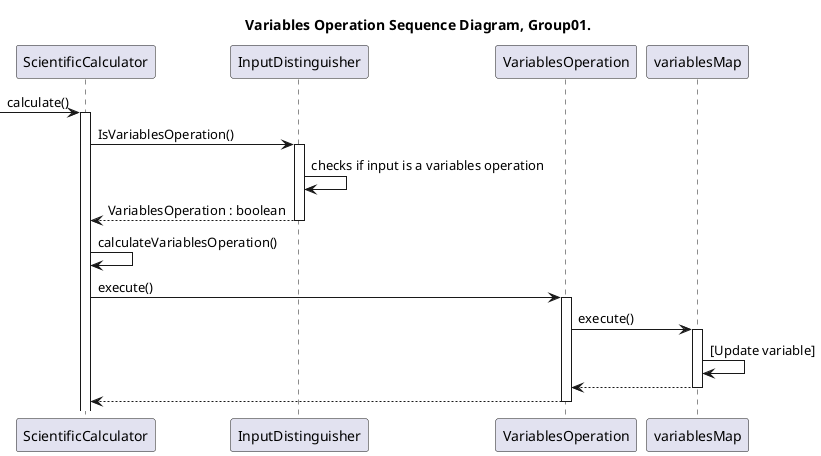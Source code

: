 @startuml VariablesOperation_SequenceDiagram_Group01

title Variables Operation Sequence Diagram, Group01.

participant ScientificCalculator as calc
participant InputDistinguisher as input
participant VariablesOperation as Variables
participant variablesMap as var_map

-> calc:calculate()
activate calc

calc -> input : IsVariablesOperation()
activate input
input -> input : checks if input is a variables operation
input --> calc : VariablesOperation : boolean
deactivate input

calc -> calc : calculateVariablesOperation()
calc -> Variables : execute()
activate Variables
Variables -> var_map : execute()
activate var_map
var_map -> var_map : [Update variable]
var_map --> Variables
deactivate var_map
Variables --> calc
deactivate Variables

@enduml
